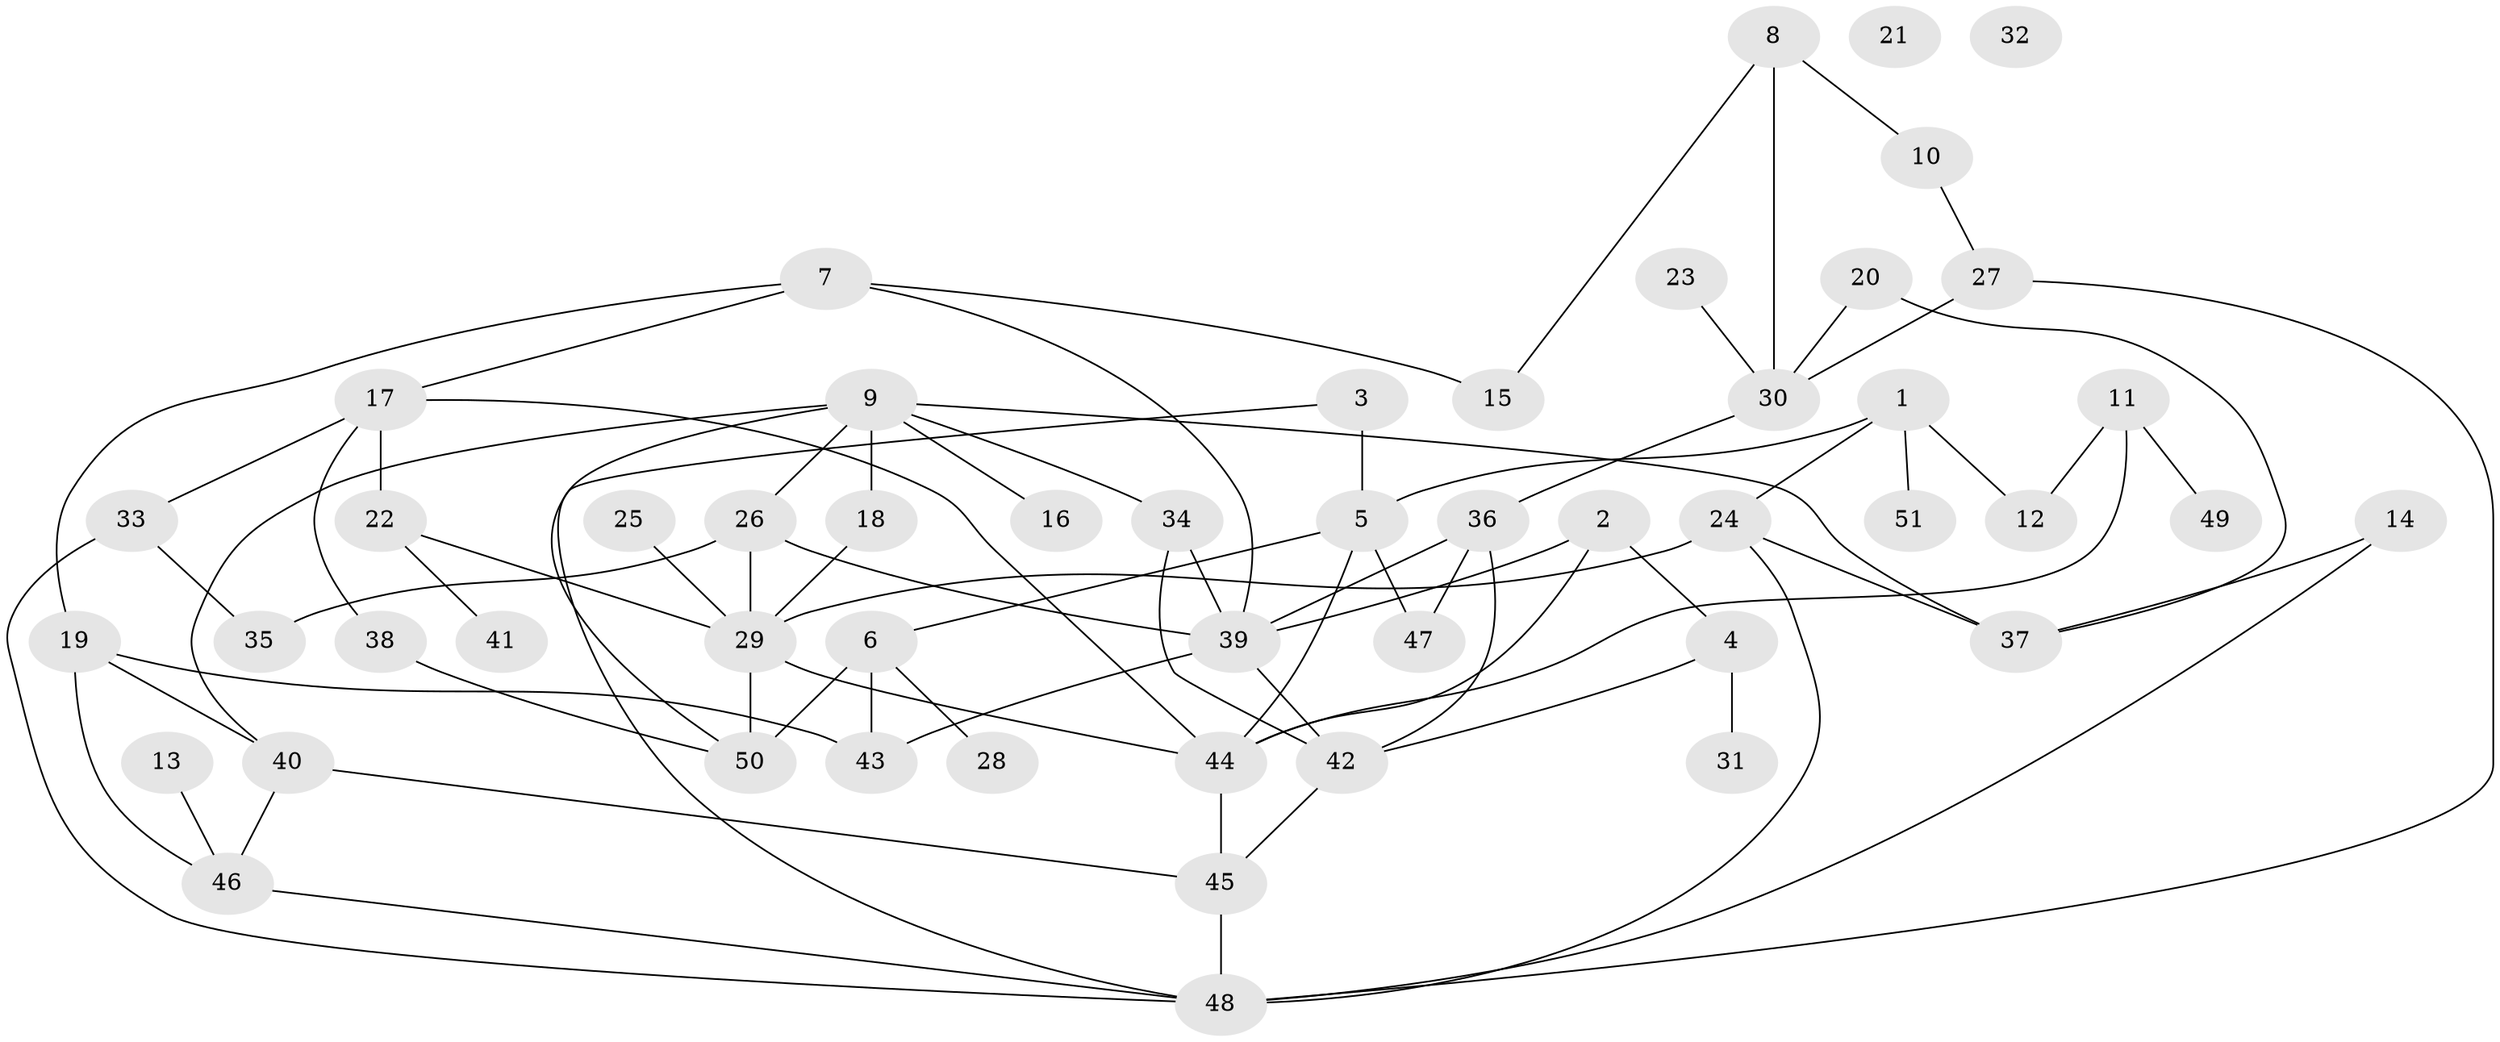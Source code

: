 // Generated by graph-tools (version 1.1) at 2025/00/03/09/25 03:00:50]
// undirected, 51 vertices, 79 edges
graph export_dot {
graph [start="1"]
  node [color=gray90,style=filled];
  1;
  2;
  3;
  4;
  5;
  6;
  7;
  8;
  9;
  10;
  11;
  12;
  13;
  14;
  15;
  16;
  17;
  18;
  19;
  20;
  21;
  22;
  23;
  24;
  25;
  26;
  27;
  28;
  29;
  30;
  31;
  32;
  33;
  34;
  35;
  36;
  37;
  38;
  39;
  40;
  41;
  42;
  43;
  44;
  45;
  46;
  47;
  48;
  49;
  50;
  51;
  1 -- 5;
  1 -- 12;
  1 -- 24;
  1 -- 51;
  2 -- 4;
  2 -- 39;
  2 -- 44;
  3 -- 5;
  3 -- 48;
  4 -- 31;
  4 -- 42;
  5 -- 6;
  5 -- 44;
  5 -- 47;
  6 -- 28;
  6 -- 43;
  6 -- 50;
  7 -- 15;
  7 -- 17;
  7 -- 19;
  7 -- 39;
  8 -- 10;
  8 -- 15;
  8 -- 30;
  9 -- 16;
  9 -- 18;
  9 -- 26;
  9 -- 34;
  9 -- 37;
  9 -- 40;
  9 -- 50;
  10 -- 27;
  11 -- 12;
  11 -- 44;
  11 -- 49;
  13 -- 46;
  14 -- 37;
  14 -- 48;
  17 -- 22;
  17 -- 33;
  17 -- 38;
  17 -- 44;
  18 -- 29;
  19 -- 40;
  19 -- 43;
  19 -- 46;
  20 -- 30;
  20 -- 37;
  22 -- 29;
  22 -- 41;
  23 -- 30;
  24 -- 29;
  24 -- 37;
  24 -- 48;
  25 -- 29;
  26 -- 29;
  26 -- 35;
  26 -- 39;
  27 -- 30;
  27 -- 48;
  29 -- 44;
  29 -- 50;
  30 -- 36;
  33 -- 35;
  33 -- 48;
  34 -- 39;
  34 -- 42;
  36 -- 39;
  36 -- 42;
  36 -- 47;
  38 -- 50;
  39 -- 42;
  39 -- 43;
  40 -- 45;
  40 -- 46;
  42 -- 45;
  44 -- 45;
  45 -- 48;
  46 -- 48;
}
